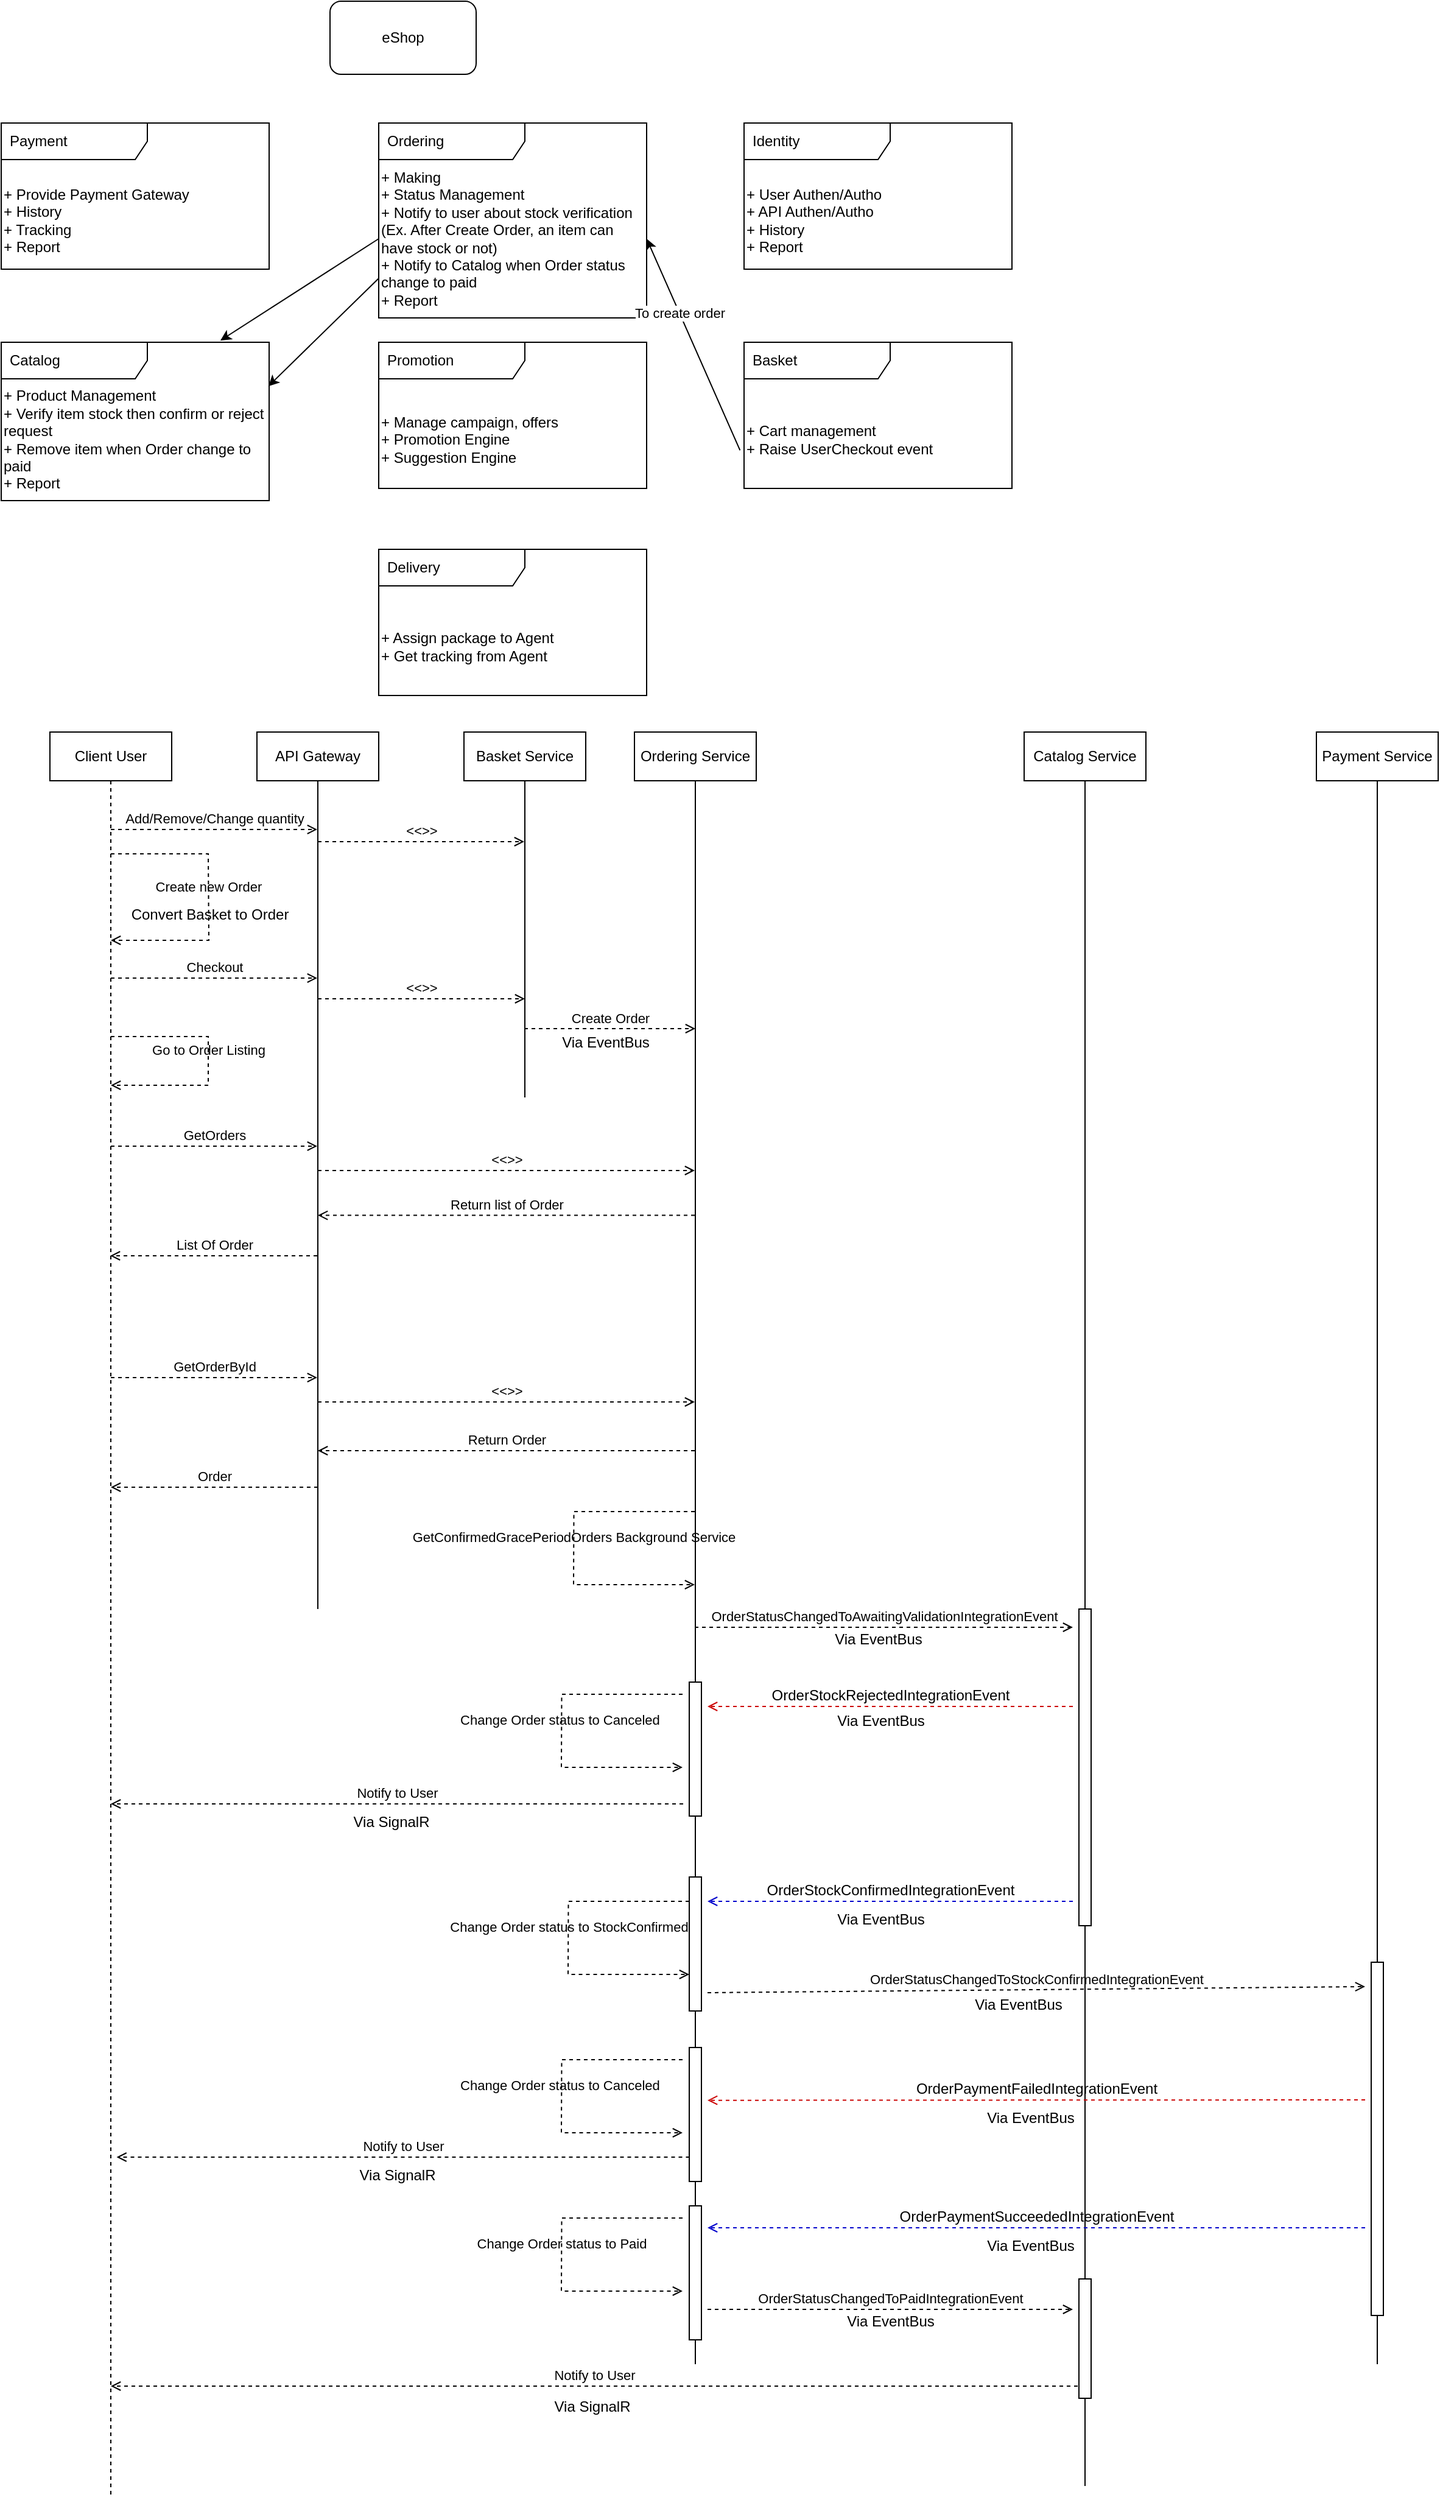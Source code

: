<mxfile>
    <diagram id="u0GiuqXb7Nrh7RnN3-gN" name="Bounded Context">
        <mxGraphModel dx="986" dy="427" grid="1" gridSize="10" guides="1" tooltips="1" connect="1" arrows="1" fold="1" page="1" pageScale="1" pageWidth="850" pageHeight="1100" math="0" shadow="0">
            <root>
                <mxCell id="0"/>
                <mxCell id="1" parent="0"/>
                <mxCell id="2" value="eShop" style="rounded=1;whiteSpace=wrap;html=1;" parent="1" vertex="1">
                    <mxGeometry x="290" y="120" width="120" height="60" as="geometry"/>
                </mxCell>
                <mxCell id="4" value="Payment" style="shape=umlFrame;whiteSpace=wrap;html=1;width=120;height=30;boundedLbl=1;verticalAlign=middle;align=left;spacingLeft=5;" parent="1" vertex="1">
                    <mxGeometry x="20" y="220" width="220" height="120" as="geometry"/>
                </mxCell>
                <mxCell id="5" value="Ordering" style="shape=umlFrame;whiteSpace=wrap;html=1;width=120;height=30;boundedLbl=1;verticalAlign=middle;align=left;spacingLeft=5;" parent="1" vertex="1">
                    <mxGeometry x="330" y="220" width="220" height="160" as="geometry"/>
                </mxCell>
                <mxCell id="6" value="Identity" style="shape=umlFrame;whiteSpace=wrap;html=1;width=120;height=30;boundedLbl=1;verticalAlign=middle;align=left;spacingLeft=5;" parent="1" vertex="1">
                    <mxGeometry x="630" y="220" width="220" height="120" as="geometry"/>
                </mxCell>
                <mxCell id="7" value="Catalog" style="shape=umlFrame;whiteSpace=wrap;html=1;width=120;height=30;boundedLbl=1;verticalAlign=middle;align=left;spacingLeft=5;" parent="1" vertex="1">
                    <mxGeometry x="20" y="400" width="220" height="130" as="geometry"/>
                </mxCell>
                <mxCell id="9" value="Basket" style="shape=umlFrame;whiteSpace=wrap;html=1;width=120;height=30;boundedLbl=1;verticalAlign=middle;align=left;spacingLeft=5;" parent="1" vertex="1">
                    <mxGeometry x="630" y="400" width="220" height="120" as="geometry"/>
                </mxCell>
                <mxCell id="11" value="+ Provide Payment Gateway&lt;br&gt;+ History&lt;br&gt;+ Tracking&lt;br&gt;+ Report" style="text;html=1;strokeColor=none;fillColor=none;align=left;verticalAlign=middle;whiteSpace=wrap;rounded=0;" parent="1" vertex="1">
                    <mxGeometry x="20" y="260" width="220" height="80" as="geometry"/>
                </mxCell>
                <mxCell id="12" value="Delivery" style="shape=umlFrame;whiteSpace=wrap;html=1;width=120;height=30;boundedLbl=1;verticalAlign=middle;align=left;spacingLeft=5;" parent="1" vertex="1">
                    <mxGeometry x="330" y="570" width="220" height="120" as="geometry"/>
                </mxCell>
                <mxCell id="wB0dUR5r7JTtHfoXl1Ua-28" style="edgeStyle=none;html=1;entryX=0.818;entryY=-0.011;entryDx=0;entryDy=0;entryPerimeter=0;exitX=0;exitY=0.5;exitDx=0;exitDy=0;" parent="1" source="13" target="7" edge="1">
                    <mxGeometry relative="1" as="geometry"/>
                </mxCell>
                <mxCell id="D2hd8q-LJnzV2Bux-rwt-28" style="edgeStyle=none;html=1;entryX=0.997;entryY=0.278;entryDx=0;entryDy=0;entryPerimeter=0;exitX=0;exitY=0.75;exitDx=0;exitDy=0;" parent="1" source="13" target="7" edge="1">
                    <mxGeometry relative="1" as="geometry"/>
                </mxCell>
                <mxCell id="13" value="+ Making&lt;br&gt;+ Status Management&lt;br&gt;+ Notify to user about stock verification (Ex. After Create Order, an item can have stock or not)&lt;br&gt;+ Notify to Catalog when Order status change to paid&lt;br&gt;+ Report" style="text;html=1;strokeColor=none;fillColor=none;align=left;verticalAlign=middle;whiteSpace=wrap;rounded=0;" parent="1" vertex="1">
                    <mxGeometry x="330" y="250" width="220" height="130" as="geometry"/>
                </mxCell>
                <mxCell id="14" value="+ User Authen/Autho&lt;br&gt;+ API Authen/Autho&lt;br&gt;+ History&lt;br&gt;+ Report" style="text;html=1;strokeColor=none;fillColor=none;align=left;verticalAlign=middle;whiteSpace=wrap;rounded=0;" parent="1" vertex="1">
                    <mxGeometry x="630" y="260" width="220" height="80" as="geometry"/>
                </mxCell>
                <mxCell id="15" value="+ Product Management&lt;br&gt;+ Verify item stock then confirm or reject request&lt;br&gt;+ Remove item when Order change to paid&lt;br&gt;+ Report" style="text;html=1;strokeColor=none;fillColor=none;align=left;verticalAlign=middle;whiteSpace=wrap;rounded=0;" parent="1" vertex="1">
                    <mxGeometry x="20" y="440" width="220" height="80" as="geometry"/>
                </mxCell>
                <mxCell id="17" value="Promotion" style="shape=umlFrame;whiteSpace=wrap;html=1;width=120;height=30;boundedLbl=1;verticalAlign=middle;align=left;spacingLeft=5;" parent="1" vertex="1">
                    <mxGeometry x="330" y="400" width="220" height="120" as="geometry"/>
                </mxCell>
                <mxCell id="18" value="+ Assign package to Agent&lt;br&gt;+ Get tracking from Agent" style="text;html=1;strokeColor=none;fillColor=none;align=left;verticalAlign=middle;whiteSpace=wrap;rounded=0;" parent="1" vertex="1">
                    <mxGeometry x="330" y="610" width="220" height="80" as="geometry"/>
                </mxCell>
                <mxCell id="22" value="+ Manage campaign, offers&lt;br&gt;+ Promotion Engine&lt;br&gt;+ Suggestion Engine" style="text;html=1;strokeColor=none;fillColor=none;align=left;verticalAlign=middle;whiteSpace=wrap;rounded=0;" parent="1" vertex="1">
                    <mxGeometry x="330" y="440" width="220" height="80" as="geometry"/>
                </mxCell>
                <mxCell id="WqKL-cALQ6VCrLLUNlER-28" style="edgeStyle=none;html=1;entryX=1;entryY=0.5;entryDx=0;entryDy=0;exitX=-0.015;exitY=0.608;exitDx=0;exitDy=0;exitPerimeter=0;" parent="1" source="28" target="13" edge="1">
                    <mxGeometry relative="1" as="geometry"/>
                </mxCell>
                <mxCell id="WqKL-cALQ6VCrLLUNlER-29" value="To create order" style="edgeLabel;html=1;align=center;verticalAlign=middle;resizable=0;points=[];" parent="WqKL-cALQ6VCrLLUNlER-28" vertex="1" connectable="0">
                    <mxGeometry x="0.299" relative="1" as="geometry">
                        <mxPoint as="offset"/>
                    </mxGeometry>
                </mxCell>
                <mxCell id="28" value="+ Cart management&lt;br&gt;+ Raise UserCheckout event" style="text;html=1;strokeColor=none;fillColor=none;align=left;verticalAlign=middle;whiteSpace=wrap;rounded=0;" parent="1" vertex="1">
                    <mxGeometry x="630" y="440" width="220" height="80" as="geometry"/>
                </mxCell>
                <mxCell id="vX0AaTOOjbRXFZJsMf_o-28" value="Client User" style="shape=umlLifeline;perimeter=lifelinePerimeter;whiteSpace=wrap;html=1;container=1;collapsible=0;recursiveResize=0;outlineConnect=0;" parent="1" vertex="1">
                    <mxGeometry x="60" y="720" width="100" height="1450" as="geometry"/>
                </mxCell>
                <mxCell id="vX0AaTOOjbRXFZJsMf_o-29" value="Checkout" style="html=1;verticalAlign=bottom;labelBackgroundColor=none;endArrow=open;endFill=0;dashed=1;" parent="vX0AaTOOjbRXFZJsMf_o-28" edge="1">
                    <mxGeometry width="160" relative="1" as="geometry">
                        <mxPoint x="50" y="202" as="sourcePoint"/>
                        <mxPoint x="219.5" y="202" as="targetPoint"/>
                    </mxGeometry>
                </mxCell>
                <mxCell id="30VRA0aZ1PyHkpjyzQQC-28" value="Add/Remove/Change quantity" style="html=1;verticalAlign=bottom;labelBackgroundColor=none;endArrow=open;endFill=0;dashed=1;" parent="vX0AaTOOjbRXFZJsMf_o-28" target="30VRA0aZ1PyHkpjyzQQC-30" edge="1">
                    <mxGeometry width="160" relative="1" as="geometry">
                        <mxPoint x="50" y="80" as="sourcePoint"/>
                        <mxPoint x="169.5" y="80" as="targetPoint"/>
                    </mxGeometry>
                </mxCell>
                <mxCell id="0RYQkDIKPmP7uPoeJiNk-36" value="Go to Order Listing" style="endArrow=open;html=1;rounded=0;align=center;verticalAlign=bottom;dashed=1;endFill=0;labelBackgroundColor=none;" parent="vX0AaTOOjbRXFZJsMf_o-28" target="vX0AaTOOjbRXFZJsMf_o-28" edge="1">
                    <mxGeometry relative="1" as="geometry">
                        <mxPoint x="50" y="250" as="sourcePoint"/>
                        <mxPoint x="120" y="360" as="targetPoint"/>
                        <Array as="points">
                            <mxPoint x="130" y="250"/>
                            <mxPoint x="130" y="290"/>
                        </Array>
                    </mxGeometry>
                </mxCell>
                <mxCell id="vX0AaTOOjbRXFZJsMf_o-30" value="Basket Service" style="shape=umlLifeline;perimeter=lifelinePerimeter;whiteSpace=wrap;html=1;container=1;collapsible=0;recursiveResize=0;outlineConnect=0;lifelineDashed=0;" parent="1" vertex="1">
                    <mxGeometry x="400" y="720" width="100" height="300" as="geometry"/>
                </mxCell>
                <mxCell id="30VRA0aZ1PyHkpjyzQQC-31" value="&amp;lt;&amp;lt;&amp;gt;&amp;gt;" style="html=1;verticalAlign=bottom;labelBackgroundColor=none;endArrow=open;endFill=0;dashed=1;" parent="vX0AaTOOjbRXFZJsMf_o-30" source="30VRA0aZ1PyHkpjyzQQC-30" edge="1">
                    <mxGeometry width="160" relative="1" as="geometry">
                        <mxPoint x="-70" y="90" as="sourcePoint"/>
                        <mxPoint x="49.5" y="90" as="targetPoint"/>
                    </mxGeometry>
                </mxCell>
                <mxCell id="0RYQkDIKPmP7uPoeJiNk-39" value="&amp;lt;&amp;lt;&amp;gt;&amp;gt;" style="html=1;verticalAlign=bottom;labelBackgroundColor=none;endArrow=open;endFill=0;dashed=1;" parent="vX0AaTOOjbRXFZJsMf_o-30" target="vX0AaTOOjbRXFZJsMf_o-31" edge="1">
                    <mxGeometry width="160" relative="1" as="geometry">
                        <mxPoint x="-120" y="360" as="sourcePoint"/>
                        <mxPoint x="49.5" y="360" as="targetPoint"/>
                    </mxGeometry>
                </mxCell>
                <mxCell id="vX0AaTOOjbRXFZJsMf_o-31" value="Ordering Service" style="shape=umlLifeline;perimeter=lifelinePerimeter;whiteSpace=wrap;html=1;container=1;collapsible=0;recursiveResize=0;outlineConnect=0;lifelineDashed=0;" parent="1" vertex="1">
                    <mxGeometry x="540" y="720" width="100" height="1340" as="geometry"/>
                </mxCell>
                <mxCell id="vX0AaTOOjbRXFZJsMf_o-32" value="Create Order" style="html=1;verticalAlign=bottom;labelBackgroundColor=none;endArrow=open;endFill=0;dashed=1;" parent="vX0AaTOOjbRXFZJsMf_o-31" edge="1">
                    <mxGeometry width="160" relative="1" as="geometry">
                        <mxPoint x="-90.5" y="243.5" as="sourcePoint"/>
                        <mxPoint x="50" y="243.5" as="targetPoint"/>
                    </mxGeometry>
                </mxCell>
                <mxCell id="AvO_6vjt_rUgqWW4JwSH-34" value="" style="html=1;points=[];perimeter=orthogonalPerimeter;" vertex="1" parent="vX0AaTOOjbRXFZJsMf_o-31">
                    <mxGeometry x="45" y="780" width="10" height="110" as="geometry"/>
                </mxCell>
                <mxCell id="FyEHZ94JGLxsrPab4Wa3-34" value="" style="html=1;points=[];perimeter=orthogonalPerimeter;" vertex="1" parent="vX0AaTOOjbRXFZJsMf_o-31">
                    <mxGeometry x="45" y="940" width="10" height="110" as="geometry"/>
                </mxCell>
                <mxCell id="FyEHZ94JGLxsrPab4Wa3-43" value="" style="html=1;points=[];perimeter=orthogonalPerimeter;" vertex="1" parent="vX0AaTOOjbRXFZJsMf_o-31">
                    <mxGeometry x="45" y="1080" width="10" height="110" as="geometry"/>
                </mxCell>
                <mxCell id="FyEHZ94JGLxsrPab4Wa3-44" value="Change Order status to Canceled&amp;nbsp;" style="endArrow=open;html=1;rounded=0;align=center;verticalAlign=bottom;dashed=1;endFill=0;labelBackgroundColor=none;" edge="1" parent="vX0AaTOOjbRXFZJsMf_o-31">
                    <mxGeometry relative="1" as="geometry">
                        <mxPoint x="39.5" y="1090" as="sourcePoint"/>
                        <mxPoint x="39.5" y="1150" as="targetPoint"/>
                        <Array as="points">
                            <mxPoint x="-59.75" y="1090"/>
                            <mxPoint x="-60" y="1150"/>
                        </Array>
                    </mxGeometry>
                </mxCell>
                <mxCell id="FyEHZ94JGLxsrPab4Wa3-50" value="Change Order status to StockConfirmed" style="endArrow=open;html=1;rounded=0;align=center;verticalAlign=bottom;dashed=1;endFill=0;labelBackgroundColor=none;" edge="1" parent="vX0AaTOOjbRXFZJsMf_o-31">
                    <mxGeometry relative="1" as="geometry">
                        <mxPoint x="45" y="960" as="sourcePoint"/>
                        <mxPoint x="45" y="1020" as="targetPoint"/>
                        <Array as="points">
                            <mxPoint x="-54.25" y="960"/>
                            <mxPoint x="-54.5" y="1020"/>
                        </Array>
                    </mxGeometry>
                </mxCell>
                <mxCell id="FyEHZ94JGLxsrPab4Wa3-51" value="" style="html=1;points=[];perimeter=orthogonalPerimeter;" vertex="1" parent="vX0AaTOOjbRXFZJsMf_o-31">
                    <mxGeometry x="45" y="1210" width="10" height="110" as="geometry"/>
                </mxCell>
                <mxCell id="FyEHZ94JGLxsrPab4Wa3-52" value="Change Order status to Paid" style="endArrow=open;html=1;rounded=0;align=center;verticalAlign=bottom;dashed=1;endFill=0;labelBackgroundColor=none;" edge="1" parent="vX0AaTOOjbRXFZJsMf_o-31">
                    <mxGeometry relative="1" as="geometry">
                        <mxPoint x="39.5" y="1220" as="sourcePoint"/>
                        <mxPoint x="39.5" y="1280" as="targetPoint"/>
                        <Array as="points">
                            <mxPoint x="-59.75" y="1220"/>
                            <mxPoint x="-60" y="1280"/>
                        </Array>
                    </mxGeometry>
                </mxCell>
                <mxCell id="30VRA0aZ1PyHkpjyzQQC-30" value="API Gateway" style="shape=umlLifeline;perimeter=lifelinePerimeter;whiteSpace=wrap;html=1;container=1;collapsible=0;recursiveResize=0;outlineConnect=0;lifelineDashed=0;" parent="1" vertex="1">
                    <mxGeometry x="230" y="720" width="100" height="720" as="geometry"/>
                </mxCell>
                <mxCell id="29" value="&amp;lt;&amp;lt;&amp;gt;&amp;gt;" style="html=1;verticalAlign=bottom;labelBackgroundColor=none;endArrow=open;endFill=0;dashed=1;" parent="1" edge="1">
                    <mxGeometry width="160" relative="1" as="geometry">
                        <mxPoint x="280" y="939" as="sourcePoint"/>
                        <mxPoint x="450" y="939" as="targetPoint"/>
                    </mxGeometry>
                </mxCell>
                <mxCell id="0RYQkDIKPmP7uPoeJiNk-29" value="Catalog Service" style="shape=umlLifeline;perimeter=lifelinePerimeter;whiteSpace=wrap;html=1;container=1;collapsible=0;recursiveResize=0;outlineConnect=0;lifelineDashed=0;" parent="1" vertex="1">
                    <mxGeometry x="860" y="720" width="100" height="1440" as="geometry"/>
                </mxCell>
                <mxCell id="hu2RjoYyTsey--QGNp9i-41" value="" style="html=1;points=[];perimeter=orthogonalPerimeter;" vertex="1" parent="0RYQkDIKPmP7uPoeJiNk-29">
                    <mxGeometry x="45" y="720" width="10" height="260" as="geometry"/>
                </mxCell>
                <mxCell id="FyEHZ94JGLxsrPab4Wa3-39" value="Via EventBus" style="text;html=1;align=center;verticalAlign=middle;resizable=0;points=[];autosize=1;strokeColor=none;fillColor=none;" vertex="1" parent="0RYQkDIKPmP7uPoeJiNk-29">
                    <mxGeometry x="-55" y="1030" width="100" height="30" as="geometry"/>
                </mxCell>
                <mxCell id="FyEHZ94JGLxsrPab4Wa3-42" value="Via EventBus" style="text;html=1;align=center;verticalAlign=middle;resizable=0;points=[];autosize=1;strokeColor=none;fillColor=none;" vertex="1" parent="0RYQkDIKPmP7uPoeJiNk-29">
                    <mxGeometry x="-45" y="1123" width="100" height="30" as="geometry"/>
                </mxCell>
                <mxCell id="FyEHZ94JGLxsrPab4Wa3-49" value="Via EventBus" style="text;html=1;align=center;verticalAlign=middle;resizable=0;points=[];autosize=1;strokeColor=none;fillColor=none;" vertex="1" parent="0RYQkDIKPmP7uPoeJiNk-29">
                    <mxGeometry x="-45" y="1228" width="100" height="30" as="geometry"/>
                </mxCell>
                <mxCell id="FyEHZ94JGLxsrPab4Wa3-53" value="" style="html=1;points=[];perimeter=orthogonalPerimeter;" vertex="1" parent="0RYQkDIKPmP7uPoeJiNk-29">
                    <mxGeometry x="45" y="1270" width="10" height="98" as="geometry"/>
                </mxCell>
                <mxCell id="vX0AaTOOjbRXFZJsMf_o-33" value="Via EventBus" style="text;html=1;align=center;verticalAlign=middle;resizable=0;points=[];autosize=1;strokeColor=none;fillColor=none;" parent="1" vertex="1">
                    <mxGeometry x="466" y="960" width="100" height="30" as="geometry"/>
                </mxCell>
                <mxCell id="0RYQkDIKPmP7uPoeJiNk-33" value="Create new Order" style="endArrow=open;html=1;rounded=0;align=center;verticalAlign=bottom;dashed=1;endFill=0;labelBackgroundColor=none;" parent="1" source="vX0AaTOOjbRXFZJsMf_o-28" edge="1">
                    <mxGeometry relative="1" as="geometry">
                        <mxPoint x="110.5" y="810" as="sourcePoint"/>
                        <mxPoint x="110" y="891" as="targetPoint"/>
                        <Array as="points">
                            <mxPoint x="190" y="820"/>
                            <mxPoint x="190.5" y="891"/>
                        </Array>
                    </mxGeometry>
                </mxCell>
                <mxCell id="0RYQkDIKPmP7uPoeJiNk-34" value="Convert Basket to Order" style="resizable=0;html=1;align=center;verticalAlign=top;labelBackgroundColor=none;" parent="0RYQkDIKPmP7uPoeJiNk-33" connectable="0" vertex="1">
                    <mxGeometry relative="1" as="geometry"/>
                </mxCell>
                <mxCell id="0RYQkDIKPmP7uPoeJiNk-38" value="GetOrders" style="html=1;verticalAlign=bottom;labelBackgroundColor=none;endArrow=open;endFill=0;dashed=1;" parent="1" edge="1">
                    <mxGeometry width="160" relative="1" as="geometry">
                        <mxPoint x="110" y="1060" as="sourcePoint"/>
                        <mxPoint x="279.5" y="1060" as="targetPoint"/>
                    </mxGeometry>
                </mxCell>
                <mxCell id="0RYQkDIKPmP7uPoeJiNk-40" value="Return list of Order" style="html=1;verticalAlign=bottom;labelBackgroundColor=none;endArrow=open;endFill=0;dashed=1;entryX=0.5;entryY=0.908;entryDx=0;entryDy=0;entryPerimeter=0;" parent="1" edge="1">
                    <mxGeometry width="160" relative="1" as="geometry">
                        <mxPoint x="589.5" y="1116.76" as="sourcePoint"/>
                        <mxPoint x="280" y="1116.76" as="targetPoint"/>
                    </mxGeometry>
                </mxCell>
                <mxCell id="0RYQkDIKPmP7uPoeJiNk-41" value="List Of Order" style="html=1;verticalAlign=bottom;labelBackgroundColor=none;endArrow=open;endFill=0;dashed=1;" parent="1" edge="1">
                    <mxGeometry width="160" relative="1" as="geometry">
                        <mxPoint x="279.5" y="1150" as="sourcePoint"/>
                        <mxPoint x="109.5" y="1150" as="targetPoint"/>
                    </mxGeometry>
                </mxCell>
                <mxCell id="0RYQkDIKPmP7uPoeJiNk-42" value="GetConfirmedGracePeriodOrders Background Service" style="endArrow=open;html=1;rounded=0;align=center;verticalAlign=bottom;dashed=1;endFill=0;labelBackgroundColor=none;" parent="1" edge="1" target="vX0AaTOOjbRXFZJsMf_o-31" source="vX0AaTOOjbRXFZJsMf_o-31">
                    <mxGeometry relative="1" as="geometry">
                        <mxPoint x="410.25" y="1360" as="sourcePoint"/>
                        <mxPoint x="409.75" y="1400" as="targetPoint"/>
                        <Array as="points">
                            <mxPoint x="490.25" y="1360"/>
                            <mxPoint x="490" y="1420"/>
                        </Array>
                    </mxGeometry>
                </mxCell>
                <mxCell id="30" value="GetOrderById" style="html=1;verticalAlign=bottom;labelBackgroundColor=none;endArrow=open;endFill=0;dashed=1;" edge="1" parent="1">
                    <mxGeometry width="160" relative="1" as="geometry">
                        <mxPoint x="110" y="1250" as="sourcePoint"/>
                        <mxPoint x="279.5" y="1250" as="targetPoint"/>
                    </mxGeometry>
                </mxCell>
                <mxCell id="32" value="&amp;lt;&amp;lt;&amp;gt;&amp;gt;" style="html=1;verticalAlign=bottom;labelBackgroundColor=none;endArrow=open;endFill=0;dashed=1;" edge="1" parent="1">
                    <mxGeometry width="160" relative="1" as="geometry">
                        <mxPoint x="280" y="1270" as="sourcePoint"/>
                        <mxPoint x="589.5" y="1270" as="targetPoint"/>
                    </mxGeometry>
                </mxCell>
                <mxCell id="33" value="Return Order" style="html=1;verticalAlign=bottom;labelBackgroundColor=none;endArrow=open;endFill=0;dashed=1;entryX=0.5;entryY=0.908;entryDx=0;entryDy=0;entryPerimeter=0;" edge="1" parent="1">
                    <mxGeometry width="160" relative="1" as="geometry">
                        <mxPoint x="589.5" y="1310" as="sourcePoint"/>
                        <mxPoint x="280" y="1310" as="targetPoint"/>
                    </mxGeometry>
                </mxCell>
                <mxCell id="34" value="Order" style="html=1;verticalAlign=bottom;labelBackgroundColor=none;endArrow=open;endFill=0;dashed=1;" edge="1" parent="1">
                    <mxGeometry width="160" relative="1" as="geometry">
                        <mxPoint x="280" y="1340" as="sourcePoint"/>
                        <mxPoint x="110" y="1340" as="targetPoint"/>
                    </mxGeometry>
                </mxCell>
                <mxCell id="zEyvrWGxmt5BHy0DG9lD-35" value="Via EventBus" style="text;html=1;align=center;verticalAlign=middle;resizable=0;points=[];autosize=1;strokeColor=none;fillColor=none;" vertex="1" parent="1">
                    <mxGeometry x="690" y="1450" width="100" height="30" as="geometry"/>
                </mxCell>
                <mxCell id="zEyvrWGxmt5BHy0DG9lD-34" value="OrderStatusChangedToAwaitingValidationIntegrationEvent" style="html=1;verticalAlign=bottom;labelBackgroundColor=none;endArrow=open;endFill=0;dashed=1;" edge="1" parent="1">
                    <mxGeometry width="160" relative="1" as="geometry">
                        <mxPoint x="589.5" y="1455" as="sourcePoint"/>
                        <mxPoint x="900" y="1455" as="targetPoint"/>
                    </mxGeometry>
                </mxCell>
                <mxCell id="j-_fMtsc1cX8QUICQoGO-34" value="&lt;span style=&quot;font-size: 12px;&quot;&gt;OrderStockRejectedIntegrationEvent&lt;/span&gt;" style="html=1;verticalAlign=bottom;labelBackgroundColor=none;endArrow=open;endFill=0;dashed=1;strokeColor=#CC0000;" edge="1" parent="1">
                    <mxGeometry width="160" relative="1" as="geometry">
                        <mxPoint x="900" y="1520" as="sourcePoint"/>
                        <mxPoint x="600" y="1520" as="targetPoint"/>
                    </mxGeometry>
                </mxCell>
                <mxCell id="hu2RjoYyTsey--QGNp9i-34" value="Via EventBus" style="text;html=1;align=center;verticalAlign=middle;resizable=0;points=[];autosize=1;strokeColor=none;fillColor=none;" vertex="1" parent="1">
                    <mxGeometry x="692" y="1517" width="100" height="30" as="geometry"/>
                </mxCell>
                <mxCell id="hu2RjoYyTsey--QGNp9i-42" value="&lt;span style=&quot;font-size: 12px;&quot;&gt;OrderStockConfirmedIntegrationEvent&lt;/span&gt;" style="html=1;verticalAlign=bottom;labelBackgroundColor=none;endArrow=open;endFill=0;dashed=1;strokeColor=#0000CC;" edge="1" parent="1">
                    <mxGeometry width="160" relative="1" as="geometry">
                        <mxPoint x="900" y="1680" as="sourcePoint"/>
                        <mxPoint x="600" y="1680" as="targetPoint"/>
                    </mxGeometry>
                </mxCell>
                <mxCell id="hu2RjoYyTsey--QGNp9i-43" value="Via EventBus" style="text;html=1;align=center;verticalAlign=middle;resizable=0;points=[];autosize=1;strokeColor=none;fillColor=none;" vertex="1" parent="1">
                    <mxGeometry x="692" y="1680" width="100" height="30" as="geometry"/>
                </mxCell>
                <mxCell id="AvO_6vjt_rUgqWW4JwSH-35" value="Change Order status to Canceled&amp;nbsp;" style="endArrow=open;html=1;rounded=0;align=center;verticalAlign=bottom;dashed=1;endFill=0;labelBackgroundColor=none;" edge="1" parent="1">
                    <mxGeometry relative="1" as="geometry">
                        <mxPoint x="579.5" y="1510" as="sourcePoint"/>
                        <mxPoint x="579.5" y="1570" as="targetPoint"/>
                        <Array as="points">
                            <mxPoint x="480.25" y="1510"/>
                            <mxPoint x="480" y="1570"/>
                        </Array>
                    </mxGeometry>
                </mxCell>
                <mxCell id="AvO_6vjt_rUgqWW4JwSH-36" value="Notify to User" style="html=1;verticalAlign=bottom;labelBackgroundColor=none;endArrow=open;endFill=0;dashed=1;" edge="1" parent="1" target="vX0AaTOOjbRXFZJsMf_o-28">
                    <mxGeometry width="160" relative="1" as="geometry">
                        <mxPoint x="580" y="1600" as="sourcePoint"/>
                        <mxPoint x="140" y="1600" as="targetPoint"/>
                    </mxGeometry>
                </mxCell>
                <mxCell id="AvO_6vjt_rUgqWW4JwSH-37" value="Via SignalR" style="text;html=1;align=center;verticalAlign=middle;resizable=0;points=[];autosize=1;strokeColor=none;fillColor=none;" vertex="1" parent="1">
                    <mxGeometry x="295" y="1600" width="90" height="30" as="geometry"/>
                </mxCell>
                <mxCell id="FyEHZ94JGLxsrPab4Wa3-36" value="Payment Service" style="shape=umlLifeline;perimeter=lifelinePerimeter;whiteSpace=wrap;html=1;container=1;collapsible=0;recursiveResize=0;outlineConnect=0;lifelineDashed=0;" vertex="1" parent="1">
                    <mxGeometry x="1100" y="720" width="100" height="1340" as="geometry"/>
                </mxCell>
                <mxCell id="FyEHZ94JGLxsrPab4Wa3-37" value="" style="html=1;points=[];perimeter=orthogonalPerimeter;" vertex="1" parent="FyEHZ94JGLxsrPab4Wa3-36">
                    <mxGeometry x="45" y="1010" width="10" height="290" as="geometry"/>
                </mxCell>
                <mxCell id="FyEHZ94JGLxsrPab4Wa3-40" value="OrderStatusChangedToStockConfirmedIntegrationEvent" style="html=1;verticalAlign=bottom;labelBackgroundColor=none;endArrow=open;endFill=0;dashed=1;" edge="1" parent="1">
                    <mxGeometry width="160" relative="1" as="geometry">
                        <mxPoint x="600" y="1755" as="sourcePoint"/>
                        <mxPoint x="1140" y="1750" as="targetPoint"/>
                    </mxGeometry>
                </mxCell>
                <mxCell id="FyEHZ94JGLxsrPab4Wa3-41" value="&lt;span style=&quot;font-size: 12px;&quot;&gt;OrderPaymentFailedIntegrationEvent&lt;/span&gt;" style="html=1;verticalAlign=bottom;labelBackgroundColor=none;endArrow=open;endFill=0;dashed=1;strokeColor=#CC0000;entryX=1.5;entryY=0.394;entryDx=0;entryDy=0;entryPerimeter=0;" edge="1" parent="1" target="FyEHZ94JGLxsrPab4Wa3-43">
                    <mxGeometry width="160" relative="1" as="geometry">
                        <mxPoint x="1140" y="1843" as="sourcePoint"/>
                        <mxPoint x="840" y="1843" as="targetPoint"/>
                    </mxGeometry>
                </mxCell>
                <mxCell id="FyEHZ94JGLxsrPab4Wa3-46" value="Notify to User" style="html=1;verticalAlign=bottom;labelBackgroundColor=none;endArrow=open;endFill=0;dashed=1;" edge="1" parent="1">
                    <mxGeometry width="160" relative="1" as="geometry">
                        <mxPoint x="585.25" y="1890" as="sourcePoint"/>
                        <mxPoint x="114.75" y="1890" as="targetPoint"/>
                    </mxGeometry>
                </mxCell>
                <mxCell id="FyEHZ94JGLxsrPab4Wa3-47" value="Via SignalR" style="text;html=1;align=center;verticalAlign=middle;resizable=0;points=[];autosize=1;strokeColor=none;fillColor=none;" vertex="1" parent="1">
                    <mxGeometry x="300.25" y="1890" width="90" height="30" as="geometry"/>
                </mxCell>
                <mxCell id="FyEHZ94JGLxsrPab4Wa3-48" value="&lt;span style=&quot;font-size: 12px;&quot;&gt;OrderPaymentSucceededIntegrationEvent&lt;/span&gt;" style="html=1;verticalAlign=bottom;labelBackgroundColor=none;endArrow=open;endFill=0;dashed=1;strokeColor=#0000CC;" edge="1" parent="1">
                    <mxGeometry width="160" relative="1" as="geometry">
                        <mxPoint x="1140" y="1948" as="sourcePoint"/>
                        <mxPoint x="600" y="1948" as="targetPoint"/>
                    </mxGeometry>
                </mxCell>
                <mxCell id="FyEHZ94JGLxsrPab4Wa3-54" value="Via EventBus" style="text;html=1;align=center;verticalAlign=middle;resizable=0;points=[];autosize=1;strokeColor=none;fillColor=none;" vertex="1" parent="1">
                    <mxGeometry x="700" y="2010" width="100" height="30" as="geometry"/>
                </mxCell>
                <mxCell id="FyEHZ94JGLxsrPab4Wa3-55" value="OrderStatusChangedToPaidIntegrationEvent" style="html=1;verticalAlign=bottom;labelBackgroundColor=none;endArrow=open;endFill=0;dashed=1;" edge="1" parent="1">
                    <mxGeometry width="160" relative="1" as="geometry">
                        <mxPoint x="600" y="2015" as="sourcePoint"/>
                        <mxPoint x="900" y="2015" as="targetPoint"/>
                    </mxGeometry>
                </mxCell>
                <mxCell id="FyEHZ94JGLxsrPab4Wa3-56" value="Notify to User" style="html=1;verticalAlign=bottom;labelBackgroundColor=none;endArrow=open;endFill=0;dashed=1;exitX=-0.1;exitY=0.898;exitDx=0;exitDy=0;exitPerimeter=0;" edge="1" parent="1" source="FyEHZ94JGLxsrPab4Wa3-53" target="vX0AaTOOjbRXFZJsMf_o-28">
                    <mxGeometry width="160" relative="1" as="geometry">
                        <mxPoint x="600.5" y="2080" as="sourcePoint"/>
                        <mxPoint x="130" y="2080" as="targetPoint"/>
                    </mxGeometry>
                </mxCell>
                <mxCell id="FyEHZ94JGLxsrPab4Wa3-57" value="Via SignalR" style="text;html=1;align=center;verticalAlign=middle;resizable=0;points=[];autosize=1;strokeColor=none;fillColor=none;" vertex="1" parent="1">
                    <mxGeometry x="460" y="2080" width="90" height="30" as="geometry"/>
                </mxCell>
            </root>
        </mxGraphModel>
    </diagram>
    <diagram id="5OYbsp5LLahScPlbIX7X" name="Ordering">
        <mxGraphModel dx="1836" dy="1527" grid="1" gridSize="10" guides="1" tooltips="1" connect="1" arrows="1" fold="1" page="1" pageScale="1" pageWidth="850" pageHeight="1100" math="0" shadow="0">
            <root>
                <mxCell id="0"/>
                <mxCell id="1" parent="0"/>
                <mxCell id="COvKn4K79OYHi69gzA5p-18" value="Mediator" style="shape=umlFrame;whiteSpace=wrap;html=1;width=120;height=30;boundedLbl=1;verticalAlign=middle;align=left;spacingLeft=5;strokeColor=#000000;fillColor=none;" parent="1" vertex="1">
                    <mxGeometry x="490" y="450" width="450" height="570" as="geometry"/>
                </mxCell>
                <mxCell id="COvKn4K79OYHi69gzA5p-19" value="EventBus" style="shape=umlFrame;whiteSpace=wrap;html=1;width=120;height=30;boundedLbl=1;verticalAlign=middle;align=left;spacingLeft=5;strokeColor=#000000;fillColor=none;" parent="1" vertex="1">
                    <mxGeometry x="1070" y="440" width="390" height="580" as="geometry"/>
                </mxCell>
                <mxCell id="D_qnQtUg7BtzJVpgdr-l-1" value="Vision Statement" style="shape=umlFrame;whiteSpace=wrap;html=1;width=120;height=30;boundedLbl=1;verticalAlign=middle;align=left;spacingLeft=5;" parent="1" vertex="1">
                    <mxGeometry x="280" y="-200" width="220" height="120" as="geometry"/>
                </mxCell>
                <mxCell id="D_qnQtUg7BtzJVpgdr-l-2" value="+ Making&lt;br&gt;+ Status Management&lt;br&gt;+ History&lt;br&gt;+ Report" style="text;html=1;strokeColor=none;fillColor=none;align=left;verticalAlign=middle;whiteSpace=wrap;rounded=0;" parent="1" vertex="1">
                    <mxGeometry x="280" y="-160" width="220" height="80" as="geometry"/>
                </mxCell>
                <mxCell id="D_qnQtUg7BtzJVpgdr-l-3" value="Order" style="swimlane;fontStyle=0;childLayout=stackLayout;horizontal=1;startSize=26;fillColor=none;horizontalStack=0;resizeParent=1;resizeParentMax=0;resizeLast=0;collapsible=1;marginBottom=0;" parent="1" vertex="1">
                    <mxGeometry x="60" y="44" width="330" height="736" as="geometry">
                        <mxRectangle x="60" y="44" width="70" height="30" as="alternateBounds"/>
                    </mxGeometry>
                </mxCell>
                <mxCell id="D_qnQtUg7BtzJVpgdr-l-4" value="- _orderDate" style="text;strokeColor=none;fillColor=none;align=left;verticalAlign=top;spacingLeft=4;spacingRight=4;overflow=hidden;rotatable=0;points=[[0,0.5],[1,0.5]];portConstraint=eastwest;" parent="D_qnQtUg7BtzJVpgdr-l-3" vertex="1">
                    <mxGeometry y="26" width="330" height="26" as="geometry"/>
                </mxCell>
                <mxCell id="D_qnQtUg7BtzJVpgdr-l-5" value="+ Address" style="text;strokeColor=none;fillColor=none;align=left;verticalAlign=top;spacingLeft=4;spacingRight=4;overflow=hidden;rotatable=0;points=[[0,0.5],[1,0.5]];portConstraint=eastwest;" parent="D_qnQtUg7BtzJVpgdr-l-3" vertex="1">
                    <mxGeometry y="52" width="330" height="26" as="geometry"/>
                </mxCell>
                <mxCell id="D_qnQtUg7BtzJVpgdr-l-6" value="- _buyerId" style="text;strokeColor=none;fillColor=none;align=left;verticalAlign=top;spacingLeft=4;spacingRight=4;overflow=hidden;rotatable=0;points=[[0,0.5],[1,0.5]];portConstraint=eastwest;" parent="D_qnQtUg7BtzJVpgdr-l-3" vertex="1">
                    <mxGeometry y="78" width="330" height="26" as="geometry"/>
                </mxCell>
                <mxCell id="nSuNwWTAX6cR8DjuX8VU-15" value="+ GetBuyerId" style="text;strokeColor=none;fillColor=none;align=left;verticalAlign=top;spacingLeft=4;spacingRight=4;overflow=hidden;rotatable=0;points=[[0,0.5],[1,0.5]];portConstraint=eastwest;" parent="D_qnQtUg7BtzJVpgdr-l-3" vertex="1">
                    <mxGeometry y="104" width="330" height="26" as="geometry"/>
                </mxCell>
                <mxCell id="nSuNwWTAX6cR8DjuX8VU-22" value="- _orderStatusId" style="text;strokeColor=none;fillColor=none;align=left;verticalAlign=top;spacingLeft=4;spacingRight=4;overflow=hidden;rotatable=0;points=[[0,0.5],[1,0.5]];portConstraint=eastwest;" parent="D_qnQtUg7BtzJVpgdr-l-3" vertex="1">
                    <mxGeometry y="130" width="330" height="26" as="geometry"/>
                </mxCell>
                <mxCell id="nSuNwWTAX6cR8DjuX8VU-23" value="+ OrderStatus" style="text;strokeColor=none;fillColor=none;align=left;verticalAlign=top;spacingLeft=4;spacingRight=4;overflow=hidden;rotatable=0;points=[[0,0.5],[1,0.5]];portConstraint=eastwest;" parent="D_qnQtUg7BtzJVpgdr-l-3" vertex="1">
                    <mxGeometry y="156" width="330" height="26" as="geometry"/>
                </mxCell>
                <mxCell id="nSuNwWTAX6cR8DjuX8VU-24" value="- _description" style="text;strokeColor=none;fillColor=none;align=left;verticalAlign=top;spacingLeft=4;spacingRight=4;overflow=hidden;rotatable=0;points=[[0,0.5],[1,0.5]];portConstraint=eastwest;" parent="D_qnQtUg7BtzJVpgdr-l-3" vertex="1">
                    <mxGeometry y="182" width="330" height="26" as="geometry"/>
                </mxCell>
                <mxCell id="nSuNwWTAX6cR8DjuX8VU-25" value="- _isDraft" style="text;strokeColor=none;fillColor=none;align=left;verticalAlign=top;spacingLeft=4;spacingRight=4;overflow=hidden;rotatable=0;points=[[0,0.5],[1,0.5]];portConstraint=eastwest;" parent="D_qnQtUg7BtzJVpgdr-l-3" vertex="1">
                    <mxGeometry y="208" width="330" height="26" as="geometry"/>
                </mxCell>
                <mxCell id="nSuNwWTAX6cR8DjuX8VU-33" value="- _orderItems" style="text;strokeColor=none;fillColor=none;align=left;verticalAlign=top;spacingLeft=4;spacingRight=4;overflow=hidden;rotatable=0;points=[[0,0.5],[1,0.5]];portConstraint=eastwest;" parent="D_qnQtUg7BtzJVpgdr-l-3" vertex="1">
                    <mxGeometry y="234" width="330" height="26" as="geometry"/>
                </mxCell>
                <mxCell id="nSuNwWTAX6cR8DjuX8VU-34" value="+ OrderItems" style="text;strokeColor=none;fillColor=none;align=left;verticalAlign=top;spacingLeft=4;spacingRight=4;overflow=hidden;rotatable=0;points=[[0,0.5],[1,0.5]];portConstraint=eastwest;" parent="D_qnQtUg7BtzJVpgdr-l-3" vertex="1">
                    <mxGeometry y="260" width="330" height="26" as="geometry"/>
                </mxCell>
                <mxCell id="nSuNwWTAX6cR8DjuX8VU-35" value="- _paymentMethodId" style="text;strokeColor=none;fillColor=none;align=left;verticalAlign=top;spacingLeft=4;spacingRight=4;overflow=hidden;rotatable=0;points=[[0,0.5],[1,0.5]];portConstraint=eastwest;" parent="D_qnQtUg7BtzJVpgdr-l-3" vertex="1">
                    <mxGeometry y="286" width="330" height="26" as="geometry"/>
                </mxCell>
                <mxCell id="nSuNwWTAX6cR8DjuX8VU-36" value="+ NewDraft()" style="text;strokeColor=none;fillColor=none;align=left;verticalAlign=top;spacingLeft=4;spacingRight=4;overflow=hidden;rotatable=0;points=[[0,0.5],[1,0.5]];portConstraint=eastwest;" parent="D_qnQtUg7BtzJVpgdr-l-3" vertex="1">
                    <mxGeometry y="312" width="330" height="26" as="geometry"/>
                </mxCell>
                <mxCell id="nSuNwWTAX6cR8DjuX8VU-30" value="+ Order(...) { AddDomainEvent&#10;(OrderStartedDomainEvent) }" style="text;strokeColor=none;fillColor=none;align=left;verticalAlign=top;spacingLeft=4;spacingRight=4;overflow=hidden;rotatable=0;points=[[0,0.5],[1,0.5]];portConstraint=eastwest;" parent="D_qnQtUg7BtzJVpgdr-l-3" vertex="1">
                    <mxGeometry y="338" width="330" height="36" as="geometry"/>
                </mxCell>
                <mxCell id="nSuNwWTAX6cR8DjuX8VU-38" value="+ AddOrderItem()" style="text;strokeColor=none;fillColor=none;align=left;verticalAlign=top;spacingLeft=4;spacingRight=4;overflow=hidden;rotatable=0;points=[[0,0.5],[1,0.5]];portConstraint=eastwest;" parent="D_qnQtUg7BtzJVpgdr-l-3" vertex="1">
                    <mxGeometry y="374" width="330" height="26" as="geometry"/>
                </mxCell>
                <mxCell id="1UZKOR-IHOwDjoZPSToj-1" value="+ SetPaymentId()" style="text;strokeColor=none;fillColor=none;align=left;verticalAlign=top;spacingLeft=4;spacingRight=4;overflow=hidden;rotatable=0;points=[[0,0.5],[1,0.5]];portConstraint=eastwest;" parent="D_qnQtUg7BtzJVpgdr-l-3" vertex="1">
                    <mxGeometry y="400" width="330" height="26" as="geometry"/>
                </mxCell>
                <mxCell id="nSuNwWTAX6cR8DjuX8VU-39" value="+ SetBuyerId()" style="text;strokeColor=none;fillColor=none;align=left;verticalAlign=top;spacingLeft=4;spacingRight=4;overflow=hidden;rotatable=0;points=[[0,0.5],[1,0.5]];portConstraint=eastwest;" parent="D_qnQtUg7BtzJVpgdr-l-3" vertex="1">
                    <mxGeometry y="426" width="330" height="26" as="geometry"/>
                </mxCell>
                <mxCell id="43sjBppJRwZzoMKFEpUe-1" value="+ SetAwaitingValidationStatus(): {&#10;AddDomainEvent(&#10;OrderStatusChangedToAwaitingValidationDomainEvent)}&#10;" style="text;strokeColor=none;fillColor=none;align=left;verticalAlign=top;spacingLeft=4;spacingRight=4;overflow=hidden;rotatable=0;points=[[0,0.5],[1,0.5]];portConstraint=eastwest;" parent="D_qnQtUg7BtzJVpgdr-l-3" vertex="1">
                    <mxGeometry y="452" width="330" height="54" as="geometry"/>
                </mxCell>
                <mxCell id="43sjBppJRwZzoMKFEpUe-2" value="+ SetStockConfirmedStatus(): {&#10;AddDomainEvent(&#10;OrderStatusChangedToStockConfirmedDomainEvent)}" style="text;strokeColor=none;fillColor=none;align=left;verticalAlign=top;spacingLeft=4;spacingRight=4;overflow=hidden;rotatable=0;points=[[0,0.5],[1,0.5]];portConstraint=eastwest;" parent="D_qnQtUg7BtzJVpgdr-l-3" vertex="1">
                    <mxGeometry y="506" width="330" height="60" as="geometry"/>
                </mxCell>
                <mxCell id="43sjBppJRwZzoMKFEpUe-3" value="+ SetPaidStatus(): {&#10;AddDomainEvent(&#10;OrderStatusChangedToPaidDomainEvent)}&#10;" style="text;strokeColor=none;fillColor=none;align=left;verticalAlign=top;spacingLeft=4;spacingRight=4;overflow=hidden;rotatable=0;points=[[0,0.5],[1,0.5]];portConstraint=eastwest;" parent="D_qnQtUg7BtzJVpgdr-l-3" vertex="1">
                    <mxGeometry y="566" width="330" height="60" as="geometry"/>
                </mxCell>
                <mxCell id="43sjBppJRwZzoMKFEpUe-5" value="+ SetShippedStatus(): {&#10;AddDomainEvent(OrderShippedDomainEvent)}" style="text;strokeColor=none;fillColor=none;align=left;verticalAlign=top;spacingLeft=4;spacingRight=4;overflow=hidden;rotatable=0;points=[[0,0.5],[1,0.5]];portConstraint=eastwest;" parent="D_qnQtUg7BtzJVpgdr-l-3" vertex="1">
                    <mxGeometry y="626" width="330" height="40" as="geometry"/>
                </mxCell>
                <mxCell id="43sjBppJRwZzoMKFEpUe-6" value="+ SetCancelledStatus(): {&#10;AddDomainEvent(OrderCancelledDomainEvent)}" style="text;strokeColor=none;fillColor=none;align=left;verticalAlign=top;spacingLeft=4;spacingRight=4;overflow=hidden;rotatable=0;points=[[0,0.5],[1,0.5]];portConstraint=eastwest;" parent="D_qnQtUg7BtzJVpgdr-l-3" vertex="1">
                    <mxGeometry y="666" width="330" height="40" as="geometry"/>
                </mxCell>
                <mxCell id="43sjBppJRwZzoMKFEpUe-7" value="+ SetCancelledStatusWhenStockIsRejected(): { }" style="text;strokeColor=none;fillColor=none;align=left;verticalAlign=top;spacingLeft=4;spacingRight=4;overflow=hidden;rotatable=0;points=[[0,0.5],[1,0.5]];portConstraint=eastwest;" parent="D_qnQtUg7BtzJVpgdr-l-3" vertex="1">
                    <mxGeometry y="706" width="330" height="30" as="geometry"/>
                </mxCell>
                <mxCell id="D_qnQtUg7BtzJVpgdr-l-7" value="OrderItem" style="swimlane;fontStyle=0;childLayout=stackLayout;horizontal=1;startSize=26;fillColor=none;horizontalStack=0;resizeParent=1;resizeParentMax=0;resizeLast=0;collapsible=1;marginBottom=0;" parent="1" vertex="1">
                    <mxGeometry x="680" y="50" width="190" height="364" as="geometry">
                        <mxRectangle x="60" y="230" width="70" height="30" as="alternateBounds"/>
                    </mxGeometry>
                </mxCell>
                <mxCell id="D_qnQtUg7BtzJVpgdr-l-8" value="- _productName" style="text;strokeColor=none;fillColor=none;align=left;verticalAlign=top;spacingLeft=4;spacingRight=4;overflow=hidden;rotatable=0;points=[[0,0.5],[1,0.5]];portConstraint=eastwest;" parent="D_qnQtUg7BtzJVpgdr-l-7" vertex="1">
                    <mxGeometry y="26" width="190" height="26" as="geometry"/>
                </mxCell>
                <mxCell id="D_qnQtUg7BtzJVpgdr-l-9" value="- _pictureUrl" style="text;strokeColor=none;fillColor=none;align=left;verticalAlign=top;spacingLeft=4;spacingRight=4;overflow=hidden;rotatable=0;points=[[0,0.5],[1,0.5]];portConstraint=eastwest;" parent="D_qnQtUg7BtzJVpgdr-l-7" vertex="1">
                    <mxGeometry y="52" width="190" height="26" as="geometry"/>
                </mxCell>
                <mxCell id="D_qnQtUg7BtzJVpgdr-l-10" value="- _unitPrice" style="text;strokeColor=none;fillColor=none;align=left;verticalAlign=top;spacingLeft=4;spacingRight=4;overflow=hidden;rotatable=0;points=[[0,0.5],[1,0.5]];portConstraint=eastwest;" parent="D_qnQtUg7BtzJVpgdr-l-7" vertex="1">
                    <mxGeometry y="78" width="190" height="26" as="geometry"/>
                </mxCell>
                <mxCell id="rxtixymxEC1kdDPE24KG-9" value="- _discount" style="text;strokeColor=none;fillColor=none;align=left;verticalAlign=top;spacingLeft=4;spacingRight=4;overflow=hidden;rotatable=0;points=[[0,0.5],[1,0.5]];portConstraint=eastwest;" parent="D_qnQtUg7BtzJVpgdr-l-7" vertex="1">
                    <mxGeometry y="104" width="190" height="26" as="geometry"/>
                </mxCell>
                <mxCell id="rxtixymxEC1kdDPE24KG-10" value="- _units" style="text;strokeColor=none;fillColor=none;align=left;verticalAlign=top;spacingLeft=4;spacingRight=4;overflow=hidden;rotatable=0;points=[[0,0.5],[1,0.5]];portConstraint=eastwest;" parent="D_qnQtUg7BtzJVpgdr-l-7" vertex="1">
                    <mxGeometry y="130" width="190" height="26" as="geometry"/>
                </mxCell>
                <mxCell id="rxtixymxEC1kdDPE24KG-11" value="+ ProductId" style="text;strokeColor=none;fillColor=none;align=left;verticalAlign=top;spacingLeft=4;spacingRight=4;overflow=hidden;rotatable=0;points=[[0,0.5],[1,0.5]];portConstraint=eastwest;" parent="D_qnQtUg7BtzJVpgdr-l-7" vertex="1">
                    <mxGeometry y="156" width="190" height="26" as="geometry"/>
                </mxCell>
                <mxCell id="rxtixymxEC1kdDPE24KG-12" value="+ GetPictureUri()" style="text;strokeColor=none;fillColor=none;align=left;verticalAlign=top;spacingLeft=4;spacingRight=4;overflow=hidden;rotatable=0;points=[[0,0.5],[1,0.5]];portConstraint=eastwest;" parent="D_qnQtUg7BtzJVpgdr-l-7" vertex="1">
                    <mxGeometry y="182" width="190" height="26" as="geometry"/>
                </mxCell>
                <mxCell id="rxtixymxEC1kdDPE24KG-21" value="+ GetCurrentDiscount()" style="text;strokeColor=none;fillColor=none;align=left;verticalAlign=top;spacingLeft=4;spacingRight=4;overflow=hidden;rotatable=0;points=[[0,0.5],[1,0.5]];portConstraint=eastwest;" parent="D_qnQtUg7BtzJVpgdr-l-7" vertex="1">
                    <mxGeometry y="208" width="190" height="26" as="geometry"/>
                </mxCell>
                <mxCell id="rxtixymxEC1kdDPE24KG-22" value="+ GetUnits()" style="text;strokeColor=none;fillColor=none;align=left;verticalAlign=top;spacingLeft=4;spacingRight=4;overflow=hidden;rotatable=0;points=[[0,0.5],[1,0.5]];portConstraint=eastwest;" parent="D_qnQtUg7BtzJVpgdr-l-7" vertex="1">
                    <mxGeometry y="234" width="190" height="26" as="geometry"/>
                </mxCell>
                <mxCell id="rxtixymxEC1kdDPE24KG-23" value="+ GetUnitPrice()" style="text;strokeColor=none;fillColor=none;align=left;verticalAlign=top;spacingLeft=4;spacingRight=4;overflow=hidden;rotatable=0;points=[[0,0.5],[1,0.5]];portConstraint=eastwest;" parent="D_qnQtUg7BtzJVpgdr-l-7" vertex="1">
                    <mxGeometry y="260" width="190" height="26" as="geometry"/>
                </mxCell>
                <mxCell id="rxtixymxEC1kdDPE24KG-24" value="+ GetOrderItemProductName()" style="text;strokeColor=none;fillColor=none;align=left;verticalAlign=top;spacingLeft=4;spacingRight=4;overflow=hidden;rotatable=0;points=[[0,0.5],[1,0.5]];portConstraint=eastwest;" parent="D_qnQtUg7BtzJVpgdr-l-7" vertex="1">
                    <mxGeometry y="286" width="190" height="26" as="geometry"/>
                </mxCell>
                <mxCell id="rxtixymxEC1kdDPE24KG-25" value="+ SetNewDiscount()" style="text;strokeColor=none;fillColor=none;align=left;verticalAlign=top;spacingLeft=4;spacingRight=4;overflow=hidden;rotatable=0;points=[[0,0.5],[1,0.5]];portConstraint=eastwest;" parent="D_qnQtUg7BtzJVpgdr-l-7" vertex="1">
                    <mxGeometry y="312" width="190" height="26" as="geometry"/>
                </mxCell>
                <mxCell id="rxtixymxEC1kdDPE24KG-26" value="+ AddUnits()" style="text;strokeColor=none;fillColor=none;align=left;verticalAlign=top;spacingLeft=4;spacingRight=4;overflow=hidden;rotatable=0;points=[[0,0.5],[1,0.5]];portConstraint=eastwest;" parent="D_qnQtUg7BtzJVpgdr-l-7" vertex="1">
                    <mxGeometry y="338" width="190" height="26" as="geometry"/>
                </mxCell>
                <mxCell id="D_qnQtUg7BtzJVpgdr-l-11" value="" style="curved=1;endArrow=classic;html=1;exitX=1;exitY=0.5;exitDx=0;exitDy=0;entryX=-0.02;entryY=0.173;entryDx=0;entryDy=0;entryPerimeter=0;" parent="1" source="nSuNwWTAX6cR8DjuX8VU-34" target="D_qnQtUg7BtzJVpgdr-l-7" edge="1">
                    <mxGeometry width="50" height="50" relative="1" as="geometry">
                        <mxPoint x="230" y="300" as="sourcePoint"/>
                        <mxPoint x="340" y="160" as="targetPoint"/>
                        <Array as="points">
                            <mxPoint x="480" y="290"/>
                            <mxPoint x="520" y="220"/>
                            <mxPoint x="630" y="220"/>
                        </Array>
                    </mxGeometry>
                </mxCell>
                <mxCell id="D_qnQtUg7BtzJVpgdr-l-20" value="Buyer" style="swimlane;fontStyle=0;childLayout=stackLayout;horizontal=1;startSize=26;fillColor=none;horizontalStack=0;resizeParent=1;resizeParentMax=0;resizeLast=0;collapsible=1;marginBottom=0;" parent="1" vertex="1">
                    <mxGeometry x="-400" y="770" width="280" height="210" as="geometry">
                        <mxRectangle x="60" y="230" width="70" height="30" as="alternateBounds"/>
                    </mxGeometry>
                </mxCell>
                <mxCell id="D_qnQtUg7BtzJVpgdr-l-21" value="+ IdentityGuid" style="text;strokeColor=none;fillColor=none;align=left;verticalAlign=top;spacingLeft=4;spacingRight=4;overflow=hidden;rotatable=0;points=[[0,0.5],[1,0.5]];portConstraint=eastwest;" parent="D_qnQtUg7BtzJVpgdr-l-20" vertex="1">
                    <mxGeometry y="26" width="280" height="26" as="geometry"/>
                </mxCell>
                <mxCell id="nSuNwWTAX6cR8DjuX8VU-1" value="+ Name" style="text;strokeColor=none;fillColor=none;align=left;verticalAlign=top;spacingLeft=4;spacingRight=4;overflow=hidden;rotatable=0;points=[[0,0.5],[1,0.5]];portConstraint=eastwest;" parent="D_qnQtUg7BtzJVpgdr-l-20" vertex="1">
                    <mxGeometry y="52" width="280" height="24" as="geometry"/>
                </mxCell>
                <mxCell id="nSuNwWTAX6cR8DjuX8VU-3" value="- _paymentMethods" style="text;strokeColor=none;fillColor=none;align=left;verticalAlign=top;spacingLeft=4;spacingRight=4;overflow=hidden;rotatable=0;points=[[0,0.5],[1,0.5]];portConstraint=eastwest;" parent="D_qnQtUg7BtzJVpgdr-l-20" vertex="1">
                    <mxGeometry y="76" width="280" height="24" as="geometry"/>
                </mxCell>
                <mxCell id="nSuNwWTAX6cR8DjuX8VU-2" value="+ PaymentMethods" style="text;strokeColor=none;fillColor=none;align=left;verticalAlign=top;spacingLeft=4;spacingRight=4;overflow=hidden;rotatable=0;points=[[0,0.5],[1,0.5]];portConstraint=eastwest;" parent="D_qnQtUg7BtzJVpgdr-l-20" vertex="1">
                    <mxGeometry y="100" width="280" height="24" as="geometry"/>
                </mxCell>
                <mxCell id="nSuNwWTAX6cR8DjuX8VU-4" value="+ VerifyOrAddPaymentMethod(cardTypeId,&#10;alias, cardNumber, securityNumber, &#10;cardHolderName, expiration, orderId)&#10;: { AddDomainEvent(&#10;BuyerAndPaymentMethodVerifiedDomainEvent)}" style="text;strokeColor=none;fillColor=none;align=left;verticalAlign=top;spacingLeft=4;spacingRight=4;overflow=hidden;rotatable=0;points=[[0,0.5],[1,0.5]];portConstraint=eastwest;" parent="D_qnQtUg7BtzJVpgdr-l-20" vertex="1">
                    <mxGeometry y="124" width="280" height="86" as="geometry"/>
                </mxCell>
                <mxCell id="D_qnQtUg7BtzJVpgdr-l-26" value="" style="curved=1;endArrow=classic;html=1;exitX=0;exitY=0.5;exitDx=0;exitDy=0;entryX=0.5;entryY=0;entryDx=0;entryDy=0;" parent="1" source="D_qnQtUg7BtzJVpgdr-l-6" target="D_qnQtUg7BtzJVpgdr-l-20" edge="1">
                    <mxGeometry width="50" height="50" relative="1" as="geometry">
                        <mxPoint x="20" y="407.01" as="sourcePoint"/>
                        <mxPoint x="196.6" y="360.002" as="targetPoint"/>
                        <Array as="points">
                            <mxPoint x="-10" y="330"/>
                            <mxPoint x="-30" y="400"/>
                            <mxPoint x="-30" y="450"/>
                        </Array>
                    </mxGeometry>
                </mxCell>
                <mxCell id="nSuNwWTAX6cR8DjuX8VU-5" value="Entity" style="swimlane;fontStyle=0;childLayout=stackLayout;horizontal=1;startSize=26;fillColor=none;horizontalStack=0;resizeParent=1;resizeParentMax=0;resizeLast=0;collapsible=1;marginBottom=0;" parent="1" vertex="1">
                    <mxGeometry x="-540" y="-193" width="220" height="208" as="geometry">
                        <mxRectangle x="60" y="230" width="70" height="30" as="alternateBounds"/>
                    </mxGeometry>
                </mxCell>
                <mxCell id="nSuNwWTAX6cR8DjuX8VU-6" value="+ Id" style="text;strokeColor=none;fillColor=none;align=left;verticalAlign=top;spacingLeft=4;spacingRight=4;overflow=hidden;rotatable=0;points=[[0,0.5],[1,0.5]];portConstraint=eastwest;" parent="nSuNwWTAX6cR8DjuX8VU-5" vertex="1">
                    <mxGeometry y="26" width="220" height="26" as="geometry"/>
                </mxCell>
                <mxCell id="nSuNwWTAX6cR8DjuX8VU-7" value="- _domainEvents" style="text;strokeColor=none;fillColor=none;align=left;verticalAlign=top;spacingLeft=4;spacingRight=4;overflow=hidden;rotatable=0;points=[[0,0.5],[1,0.5]];portConstraint=eastwest;" parent="nSuNwWTAX6cR8DjuX8VU-5" vertex="1">
                    <mxGeometry y="52" width="220" height="26" as="geometry"/>
                </mxCell>
                <mxCell id="nSuNwWTAX6cR8DjuX8VU-8" value="+ DomainEvents" style="text;strokeColor=none;fillColor=none;align=left;verticalAlign=top;spacingLeft=4;spacingRight=4;overflow=hidden;rotatable=0;points=[[0,0.5],[1,0.5]];portConstraint=eastwest;" parent="nSuNwWTAX6cR8DjuX8VU-5" vertex="1">
                    <mxGeometry y="78" width="220" height="26" as="geometry"/>
                </mxCell>
                <mxCell id="nSuNwWTAX6cR8DjuX8VU-10" value="+ AddDomainEvent(eventItem)" style="text;strokeColor=none;fillColor=none;align=left;verticalAlign=top;spacingLeft=4;spacingRight=4;overflow=hidden;rotatable=0;points=[[0,0.5],[1,0.5]];portConstraint=eastwest;" parent="nSuNwWTAX6cR8DjuX8VU-5" vertex="1">
                    <mxGeometry y="104" width="220" height="26" as="geometry"/>
                </mxCell>
                <mxCell id="nSuNwWTAX6cR8DjuX8VU-11" value="+ RemoveDomainEvent(eventItem)" style="text;strokeColor=none;fillColor=none;align=left;verticalAlign=top;spacingLeft=4;spacingRight=4;overflow=hidden;rotatable=0;points=[[0,0.5],[1,0.5]];portConstraint=eastwest;" parent="nSuNwWTAX6cR8DjuX8VU-5" vertex="1">
                    <mxGeometry y="130" width="220" height="26" as="geometry"/>
                </mxCell>
                <mxCell id="nSuNwWTAX6cR8DjuX8VU-12" value="+ ClearDomainEvents()" style="text;strokeColor=none;fillColor=none;align=left;verticalAlign=top;spacingLeft=4;spacingRight=4;overflow=hidden;rotatable=0;points=[[0,0.5],[1,0.5]];portConstraint=eastwest;" parent="nSuNwWTAX6cR8DjuX8VU-5" vertex="1">
                    <mxGeometry y="156" width="220" height="26" as="geometry"/>
                </mxCell>
                <mxCell id="nSuNwWTAX6cR8DjuX8VU-13" value="+ IsTransient()" style="text;strokeColor=none;fillColor=none;align=left;verticalAlign=top;spacingLeft=4;spacingRight=4;overflow=hidden;rotatable=0;points=[[0,0.5],[1,0.5]];portConstraint=eastwest;" parent="nSuNwWTAX6cR8DjuX8VU-5" vertex="1">
                    <mxGeometry y="182" width="220" height="26" as="geometry"/>
                </mxCell>
                <mxCell id="nSuNwWTAX6cR8DjuX8VU-9" value="&amp;lt;&amp;lt;extend&amp;gt;&amp;gt;" style="html=1;verticalAlign=bottom;labelBackgroundColor=none;endArrow=open;endFill=0;dashed=1;entryX=0.7;entryY=1.064;entryDx=0;entryDy=0;exitX=0;exitY=0;exitDx=0;exitDy=0;entryPerimeter=0;" parent="1" source="D_qnQtUg7BtzJVpgdr-l-20" target="nSuNwWTAX6cR8DjuX8VU-13" edge="1">
                    <mxGeometry width="160" relative="1" as="geometry">
                        <mxPoint x="380" y="360" as="sourcePoint"/>
                        <mxPoint x="540" y="360" as="targetPoint"/>
                    </mxGeometry>
                </mxCell>
                <mxCell id="nSuNwWTAX6cR8DjuX8VU-14" value="&amp;lt;&amp;lt;extend&amp;gt;&amp;gt;" style="html=1;verticalAlign=bottom;labelBackgroundColor=none;endArrow=open;endFill=0;dashed=1;entryX=1.018;entryY=0.095;entryDx=0;entryDy=0;exitX=0;exitY=0;exitDx=0;exitDy=0;entryPerimeter=0;" parent="1" source="D_qnQtUg7BtzJVpgdr-l-3" target="nSuNwWTAX6cR8DjuX8VU-5" edge="1">
                    <mxGeometry width="160" relative="1" as="geometry">
                        <mxPoint x="170" y="488" as="sourcePoint"/>
                        <mxPoint x="-140" y="270" as="targetPoint"/>
                    </mxGeometry>
                </mxCell>
                <mxCell id="nSuNwWTAX6cR8DjuX8VU-29" value="" style="shape=mxgraph.cisco.misc.mediator;html=1;pointerEvents=1;dashed=0;fillColor=#036897;strokeColor=#ffffff;strokeWidth=2;verticalLabelPosition=bottom;verticalAlign=top;align=center;outlineConnect=0;" parent="1" vertex="1">
                    <mxGeometry x="-50" y="-260" width="74" height="82" as="geometry"/>
                </mxCell>
                <mxCell id="nSuNwWTAX6cR8DjuX8VU-32" value="Push events from Entity.DomainEvents to Mediator when SaveChanges" style="text;html=1;strokeColor=none;fillColor=yellow;align=center;verticalAlign=middle;whiteSpace=wrap;rounded=0;" parent="1" vertex="1">
                    <mxGeometry x="50" y="-249" width="190" height="60" as="geometry"/>
                </mxCell>
                <mxCell id="wCkT4mrdJlf6aHxRcfmU-2" style="edgeStyle=none;html=1;" parent="1" source="43sjBppJRwZzoMKFEpUe-1" edge="1">
                    <mxGeometry relative="1" as="geometry">
                        <mxPoint x="540" y="523.624" as="targetPoint"/>
                    </mxGeometry>
                </mxCell>
                <mxCell id="COvKn4K79OYHi69gzA5p-4" value="" style="edgeStyle=none;html=1;" parent="1" source="COvKn4K79OYHi69gzA5p-2" target="COvKn4K79OYHi69gzA5p-3" edge="1">
                    <mxGeometry relative="1" as="geometry"/>
                </mxCell>
                <mxCell id="COvKn4K79OYHi69gzA5p-2" value="OrderStatusChangedToAwaitingValidationDomainEventHandler" style="text;html=1;strokeColor=none;fillColor=#99FF99;align=center;verticalAlign=middle;whiteSpace=wrap;rounded=0;" parent="1" vertex="1">
                    <mxGeometry x="540" y="510" width="360" height="30" as="geometry"/>
                </mxCell>
                <mxCell id="COvKn4K79OYHi69gzA5p-6" value="" style="edgeStyle=none;html=1;exitX=1;exitY=0.5;exitDx=0;exitDy=0;" parent="1" source="COvKn4K79OYHi69gzA5p-3" target="COvKn4K79OYHi69gzA5p-5" edge="1">
                    <mxGeometry relative="1" as="geometry"/>
                </mxCell>
                <mxCell id="COvKn4K79OYHi69gzA5p-9" style="edgeStyle=none;html=1;entryX=1;entryY=0.5;entryDx=0;entryDy=0;" parent="1" source="COvKn4K79OYHi69gzA5p-5" target="rxtixymxEC1kdDPE24KG-27" edge="1">
                    <mxGeometry relative="1" as="geometry"/>
                </mxCell>
                <mxCell id="COvKn4K79OYHi69gzA5p-3" value="OrderStatusChangedToAwaitingValidationIntegrationEvent" style="whiteSpace=wrap;html=1;fillColor=#FFFF99;strokeColor=none;gradientColor=none;rounded=0;" parent="1" vertex="1">
                    <mxGeometry x="1100" y="500" width="330" height="40" as="geometry"/>
                </mxCell>
                <mxCell id="COvKn4K79OYHi69gzA5p-5" value="Catalog&lt;br&gt;Context" style="ellipse;whiteSpace=wrap;html=1;fillColor=#66FFFF;strokeColor=none;gradientColor=none;rounded=0;" parent="1" vertex="1">
                    <mxGeometry x="1600" y="518" width="80" height="80" as="geometry"/>
                </mxCell>
                <mxCell id="COvKn4K79OYHi69gzA5p-12" style="edgeStyle=none;html=1;entryX=1;entryY=0.5;entryDx=0;entryDy=0;" parent="1" source="COvKn4K79OYHi69gzA5p-8" target="COvKn4K79OYHi69gzA5p-14" edge="1">
                    <mxGeometry relative="1" as="geometry"/>
                </mxCell>
                <mxCell id="COvKn4K79OYHi69gzA5p-13" style="edgeStyle=none;html=1;entryX=1;entryY=0.5;entryDx=0;entryDy=0;exitX=0;exitY=0.5;exitDx=0;exitDy=0;" parent="1" source="COvKn4K79OYHi69gzA5p-10" target="43sjBppJRwZzoMKFEpUe-2" edge="1">
                    <mxGeometry relative="1" as="geometry"/>
                </mxCell>
                <mxCell id="rxtixymxEC1kdDPE24KG-7" style="edgeStyle=none;html=1;entryX=0;entryY=0;entryDx=0;entryDy=0;exitX=1;exitY=0.75;exitDx=0;exitDy=0;" parent="1" source="rxtixymxEC1kdDPE24KG-27" target="rxtixymxEC1kdDPE24KG-6" edge="1">
                    <mxGeometry relative="1" as="geometry"/>
                </mxCell>
                <mxCell id="COvKn4K79OYHi69gzA5p-8" value="OrderStockConfirmedIntegrationEventHandler" style="whiteSpace=wrap;html=1;fillColor=#FFFF99;strokeColor=none;gradientColor=none;rounded=0;" parent="1" vertex="1">
                    <mxGeometry x="1100" y="600" width="330" height="40" as="geometry"/>
                </mxCell>
                <mxCell id="COvKn4K79OYHi69gzA5p-10" value="SetStockConfirmedOrderStatusCommandHandler" style="text;html=1;strokeColor=none;fillColor=#99FF99;align=center;verticalAlign=middle;whiteSpace=wrap;rounded=0;" parent="1" vertex="1">
                    <mxGeometry x="540" y="598" width="360" height="30" as="geometry"/>
                </mxCell>
                <mxCell id="COvKn4K79OYHi69gzA5p-16" style="edgeStyle=none;html=1;entryX=0.5;entryY=0;entryDx=0;entryDy=0;" parent="1" source="COvKn4K79OYHi69gzA5p-14" target="COvKn4K79OYHi69gzA5p-10" edge="1">
                    <mxGeometry relative="1" as="geometry"/>
                </mxCell>
                <mxCell id="COvKn4K79OYHi69gzA5p-14" value="SetStockConfirmedOrderStatusCommand" style="text;html=1;strokeColor=none;fillColor=#FFB366;align=center;verticalAlign=middle;whiteSpace=wrap;rounded=0;" parent="1" vertex="1">
                    <mxGeometry x="595" y="550" width="250" height="30" as="geometry"/>
                </mxCell>
                <mxCell id="rxtixymxEC1kdDPE24KG-5" style="edgeStyle=none;html=1;" parent="1" source="rxtixymxEC1kdDPE24KG-1" target="rxtixymxEC1kdDPE24KG-4" edge="1">
                    <mxGeometry relative="1" as="geometry"/>
                </mxCell>
                <mxCell id="rxtixymxEC1kdDPE24KG-1" value="OrderStatusChangedToPaidDomainEventHandler" style="text;html=1;strokeColor=none;fillColor=#99FF99;align=center;verticalAlign=middle;whiteSpace=wrap;rounded=0;" parent="1" vertex="1">
                    <mxGeometry x="540" y="660" width="360" height="30" as="geometry"/>
                </mxCell>
                <mxCell id="rxtixymxEC1kdDPE24KG-3" style="edgeStyle=none;html=1;entryX=0;entryY=0.5;entryDx=0;entryDy=0;" parent="1" source="43sjBppJRwZzoMKFEpUe-3" target="rxtixymxEC1kdDPE24KG-1" edge="1">
                    <mxGeometry relative="1" as="geometry"/>
                </mxCell>
                <mxCell id="rxtixymxEC1kdDPE24KG-29" style="edgeStyle=none;html=1;entryX=0;entryY=1;entryDx=0;entryDy=0;exitX=1;exitY=0.25;exitDx=0;exitDy=0;" parent="1" source="rxtixymxEC1kdDPE24KG-4" target="COvKn4K79OYHi69gzA5p-5" edge="1">
                    <mxGeometry relative="1" as="geometry"/>
                </mxCell>
                <mxCell id="rxtixymxEC1kdDPE24KG-4" value="OrderStatusChangedToPaidIntegrationEvent" style="whiteSpace=wrap;html=1;fillColor=#FFFF99;strokeColor=none;gradientColor=none;rounded=0;" parent="1" vertex="1">
                    <mxGeometry x="1110" y="655" width="330" height="40" as="geometry"/>
                </mxCell>
                <mxCell id="rxtixymxEC1kdDPE24KG-6" value="Payment&lt;br&gt;Context" style="ellipse;whiteSpace=wrap;html=1;fillColor=#66FFFF;strokeColor=none;gradientColor=none;rounded=0;" parent="1" vertex="1">
                    <mxGeometry x="1600" y="615" width="80" height="80" as="geometry"/>
                </mxCell>
                <mxCell id="rxtixymxEC1kdDPE24KG-28" style="edgeStyle=none;html=1;" parent="1" source="rxtixymxEC1kdDPE24KG-27" target="COvKn4K79OYHi69gzA5p-8" edge="1">
                    <mxGeometry relative="1" as="geometry"/>
                </mxCell>
                <mxCell id="rxtixymxEC1kdDPE24KG-27" value="OrderStockConfirmedIntegrationEvent" style="text;html=1;strokeColor=none;fillColor=#FFB366;align=center;verticalAlign=middle;whiteSpace=wrap;rounded=0;" parent="1" vertex="1">
                    <mxGeometry x="1140" y="550" width="250" height="30" as="geometry"/>
                </mxCell>
                <mxCell id="WpaENEqXQmXwyno70BNc-4" style="edgeStyle=none;html=1;" parent="1" source="WpaENEqXQmXwyno70BNc-1" target="WpaENEqXQmXwyno70BNc-2" edge="1">
                    <mxGeometry relative="1" as="geometry"/>
                </mxCell>
                <mxCell id="WpaENEqXQmXwyno70BNc-1" value="OrderShippedDomainEventHandler" style="text;html=1;strokeColor=none;fillColor=#99FF99;align=center;verticalAlign=middle;whiteSpace=wrap;rounded=0;" parent="1" vertex="1">
                    <mxGeometry x="540" y="720" width="360" height="30" as="geometry"/>
                </mxCell>
                <mxCell id="WpaENEqXQmXwyno70BNc-7" style="edgeStyle=none;html=1;entryX=0;entryY=0.5;entryDx=0;entryDy=0;" parent="1" source="WpaENEqXQmXwyno70BNc-2" target="WpaENEqXQmXwyno70BNc-5" edge="1">
                    <mxGeometry relative="1" as="geometry"/>
                </mxCell>
                <mxCell id="WpaENEqXQmXwyno70BNc-8" style="edgeStyle=none;html=1;entryX=0;entryY=0.5;entryDx=0;entryDy=0;exitX=1;exitY=0.75;exitDx=0;exitDy=0;" parent="1" source="WpaENEqXQmXwyno70BNc-2" target="WpaENEqXQmXwyno70BNc-6" edge="1">
                    <mxGeometry relative="1" as="geometry"/>
                </mxCell>
                <mxCell id="WpaENEqXQmXwyno70BNc-2" value="OrderStatusChangedToShippedIntegrationEvent" style="whiteSpace=wrap;html=1;fillColor=#FFFF99;strokeColor=none;gradientColor=none;rounded=0;" parent="1" vertex="1">
                    <mxGeometry x="1110" y="715" width="330" height="40" as="geometry"/>
                </mxCell>
                <mxCell id="WpaENEqXQmXwyno70BNc-3" style="edgeStyle=none;html=1;entryX=0;entryY=0.5;entryDx=0;entryDy=0;exitX=1;exitY=0.5;exitDx=0;exitDy=0;" parent="1" source="43sjBppJRwZzoMKFEpUe-5" target="WpaENEqXQmXwyno70BNc-1" edge="1">
                    <mxGeometry relative="1" as="geometry"/>
                </mxCell>
                <mxCell id="WpaENEqXQmXwyno70BNc-5" value="SignalR" style="ellipse;whiteSpace=wrap;html=1;fillColor=#66FFFF;strokeColor=none;gradientColor=none;rounded=0;" parent="1" vertex="1">
                    <mxGeometry x="1600" y="720" width="80" height="80" as="geometry"/>
                </mxCell>
                <mxCell id="WpaENEqXQmXwyno70BNc-6" value="Webhook" style="ellipse;whiteSpace=wrap;html=1;fillColor=#66FFFF;strokeColor=none;gradientColor=none;rounded=0;" parent="1" vertex="1">
                    <mxGeometry x="1600" y="850" width="80" height="80" as="geometry"/>
                </mxCell>
                <mxCell id="nP47Uy8uASxiqIhZ4EsG-4" style="edgeStyle=none;html=1;entryX=0;entryY=0.5;entryDx=0;entryDy=0;" parent="1" source="nP47Uy8uASxiqIhZ4EsG-1" target="nP47Uy8uASxiqIhZ4EsG-3" edge="1">
                    <mxGeometry relative="1" as="geometry"/>
                </mxCell>
                <mxCell id="nP47Uy8uASxiqIhZ4EsG-1" value="OrderCancelledDomainEventHandler" style="text;html=1;strokeColor=none;fillColor=#99FF99;align=center;verticalAlign=middle;whiteSpace=wrap;rounded=0;" parent="1" vertex="1">
                    <mxGeometry x="540" y="770" width="360" height="30" as="geometry"/>
                </mxCell>
                <mxCell id="nP47Uy8uASxiqIhZ4EsG-2" style="edgeStyle=none;html=1;entryX=0;entryY=0.5;entryDx=0;entryDy=0;exitX=1;exitY=0.5;exitDx=0;exitDy=0;" parent="1" source="43sjBppJRwZzoMKFEpUe-6" target="nP47Uy8uASxiqIhZ4EsG-1" edge="1">
                    <mxGeometry relative="1" as="geometry"/>
                </mxCell>
                <mxCell id="nP47Uy8uASxiqIhZ4EsG-5" style="edgeStyle=none;html=1;entryX=0.008;entryY=0.625;entryDx=0;entryDy=0;entryPerimeter=0;" parent="1" source="nP47Uy8uASxiqIhZ4EsG-3" target="WpaENEqXQmXwyno70BNc-5" edge="1">
                    <mxGeometry relative="1" as="geometry"/>
                </mxCell>
                <mxCell id="nP47Uy8uASxiqIhZ4EsG-3" value="OrderStatusChangedToCancelledIntegrationEvent" style="whiteSpace=wrap;html=1;fillColor=#FFFF99;strokeColor=none;gradientColor=none;rounded=0;" parent="1" vertex="1">
                    <mxGeometry x="1110" y="765" width="330" height="40" as="geometry"/>
                </mxCell>
                <mxCell id="nP47Uy8uASxiqIhZ4EsG-6" value="&amp;lt;&amp;lt;extend&amp;gt;&amp;gt;" style="html=1;verticalAlign=bottom;labelBackgroundColor=none;endArrow=open;endFill=0;dashed=1;entryX=1;entryY=0;entryDx=0;entryDy=0;exitX=0;exitY=0.055;exitDx=0;exitDy=0;exitPerimeter=0;" parent="1" source="D_qnQtUg7BtzJVpgdr-l-7" target="nSuNwWTAX6cR8DjuX8VU-5" edge="1">
                    <mxGeometry width="160" relative="1" as="geometry">
                        <mxPoint x="70" y="54" as="sourcePoint"/>
                        <mxPoint x="-345" y="400" as="targetPoint"/>
                    </mxGeometry>
                </mxCell>
                <mxCell id="2PklS687qiUe0cApcnTn-4" style="edgeStyle=none;html=1;entryX=0;entryY=0.5;entryDx=0;entryDy=0;" parent="1" source="2PklS687qiUe0cApcnTn-1" target="2PklS687qiUe0cApcnTn-3" edge="1">
                    <mxGeometry relative="1" as="geometry"/>
                </mxCell>
                <mxCell id="2PklS687qiUe0cApcnTn-1" value="ValidateOrAddBuyerAggregateWhenOrderStartedDomainEventHandler" style="text;html=1;strokeColor=none;fillColor=#99FF99;align=center;verticalAlign=middle;whiteSpace=wrap;rounded=0;" parent="1" vertex="1">
                    <mxGeometry x="525" y="870" width="390" height="30" as="geometry"/>
                </mxCell>
                <mxCell id="2PklS687qiUe0cApcnTn-2" style="edgeStyle=none;html=1;entryX=0;entryY=0.5;entryDx=0;entryDy=0;" parent="1" source="nSuNwWTAX6cR8DjuX8VU-4" target="2PklS687qiUe0cApcnTn-1" edge="1">
                    <mxGeometry relative="1" as="geometry"/>
                </mxCell>
                <mxCell id="2PklS687qiUe0cApcnTn-5" style="edgeStyle=none;html=1;entryX=0;entryY=1;entryDx=0;entryDy=0;exitX=1;exitY=0.25;exitDx=0;exitDy=0;" parent="1" source="2PklS687qiUe0cApcnTn-3" target="WpaENEqXQmXwyno70BNc-5" edge="1">
                    <mxGeometry relative="1" as="geometry"/>
                </mxCell>
                <mxCell id="2PklS687qiUe0cApcnTn-6" style="edgeStyle=none;html=1;entryX=0;entryY=0.5;entryDx=0;entryDy=0;" parent="1" source="2PklS687qiUe0cApcnTn-3" target="WpaENEqXQmXwyno70BNc-6" edge="1">
                    <mxGeometry relative="1" as="geometry"/>
                </mxCell>
                <mxCell id="2PklS687qiUe0cApcnTn-3" value="OrderStatusChangedToSubmittedIntegrationEvent" style="whiteSpace=wrap;html=1;fillColor=#FFFF99;strokeColor=none;gradientColor=none;rounded=0;" parent="1" vertex="1">
                    <mxGeometry x="1110" y="865" width="330" height="40" as="geometry"/>
                </mxCell>
            </root>
        </mxGraphModel>
    </diagram>
</mxfile>